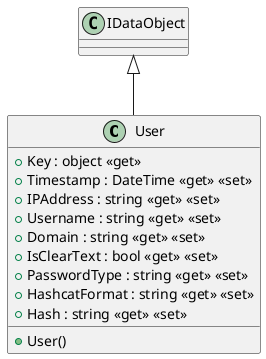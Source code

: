 @startuml
class User {
    + User()
    + Key : object <<get>>
    + Timestamp : DateTime <<get>> <<set>>
    + IPAddress : string <<get>> <<set>>
    + Username : string <<get>> <<set>>
    + Domain : string <<get>> <<set>>
    + IsClearText : bool <<get>> <<set>>
    + PasswordType : string <<get>> <<set>>
    + HashcatFormat : string <<get>> <<set>>
    + Hash : string <<get>> <<set>>
}
IDataObject <|-- User
@enduml
